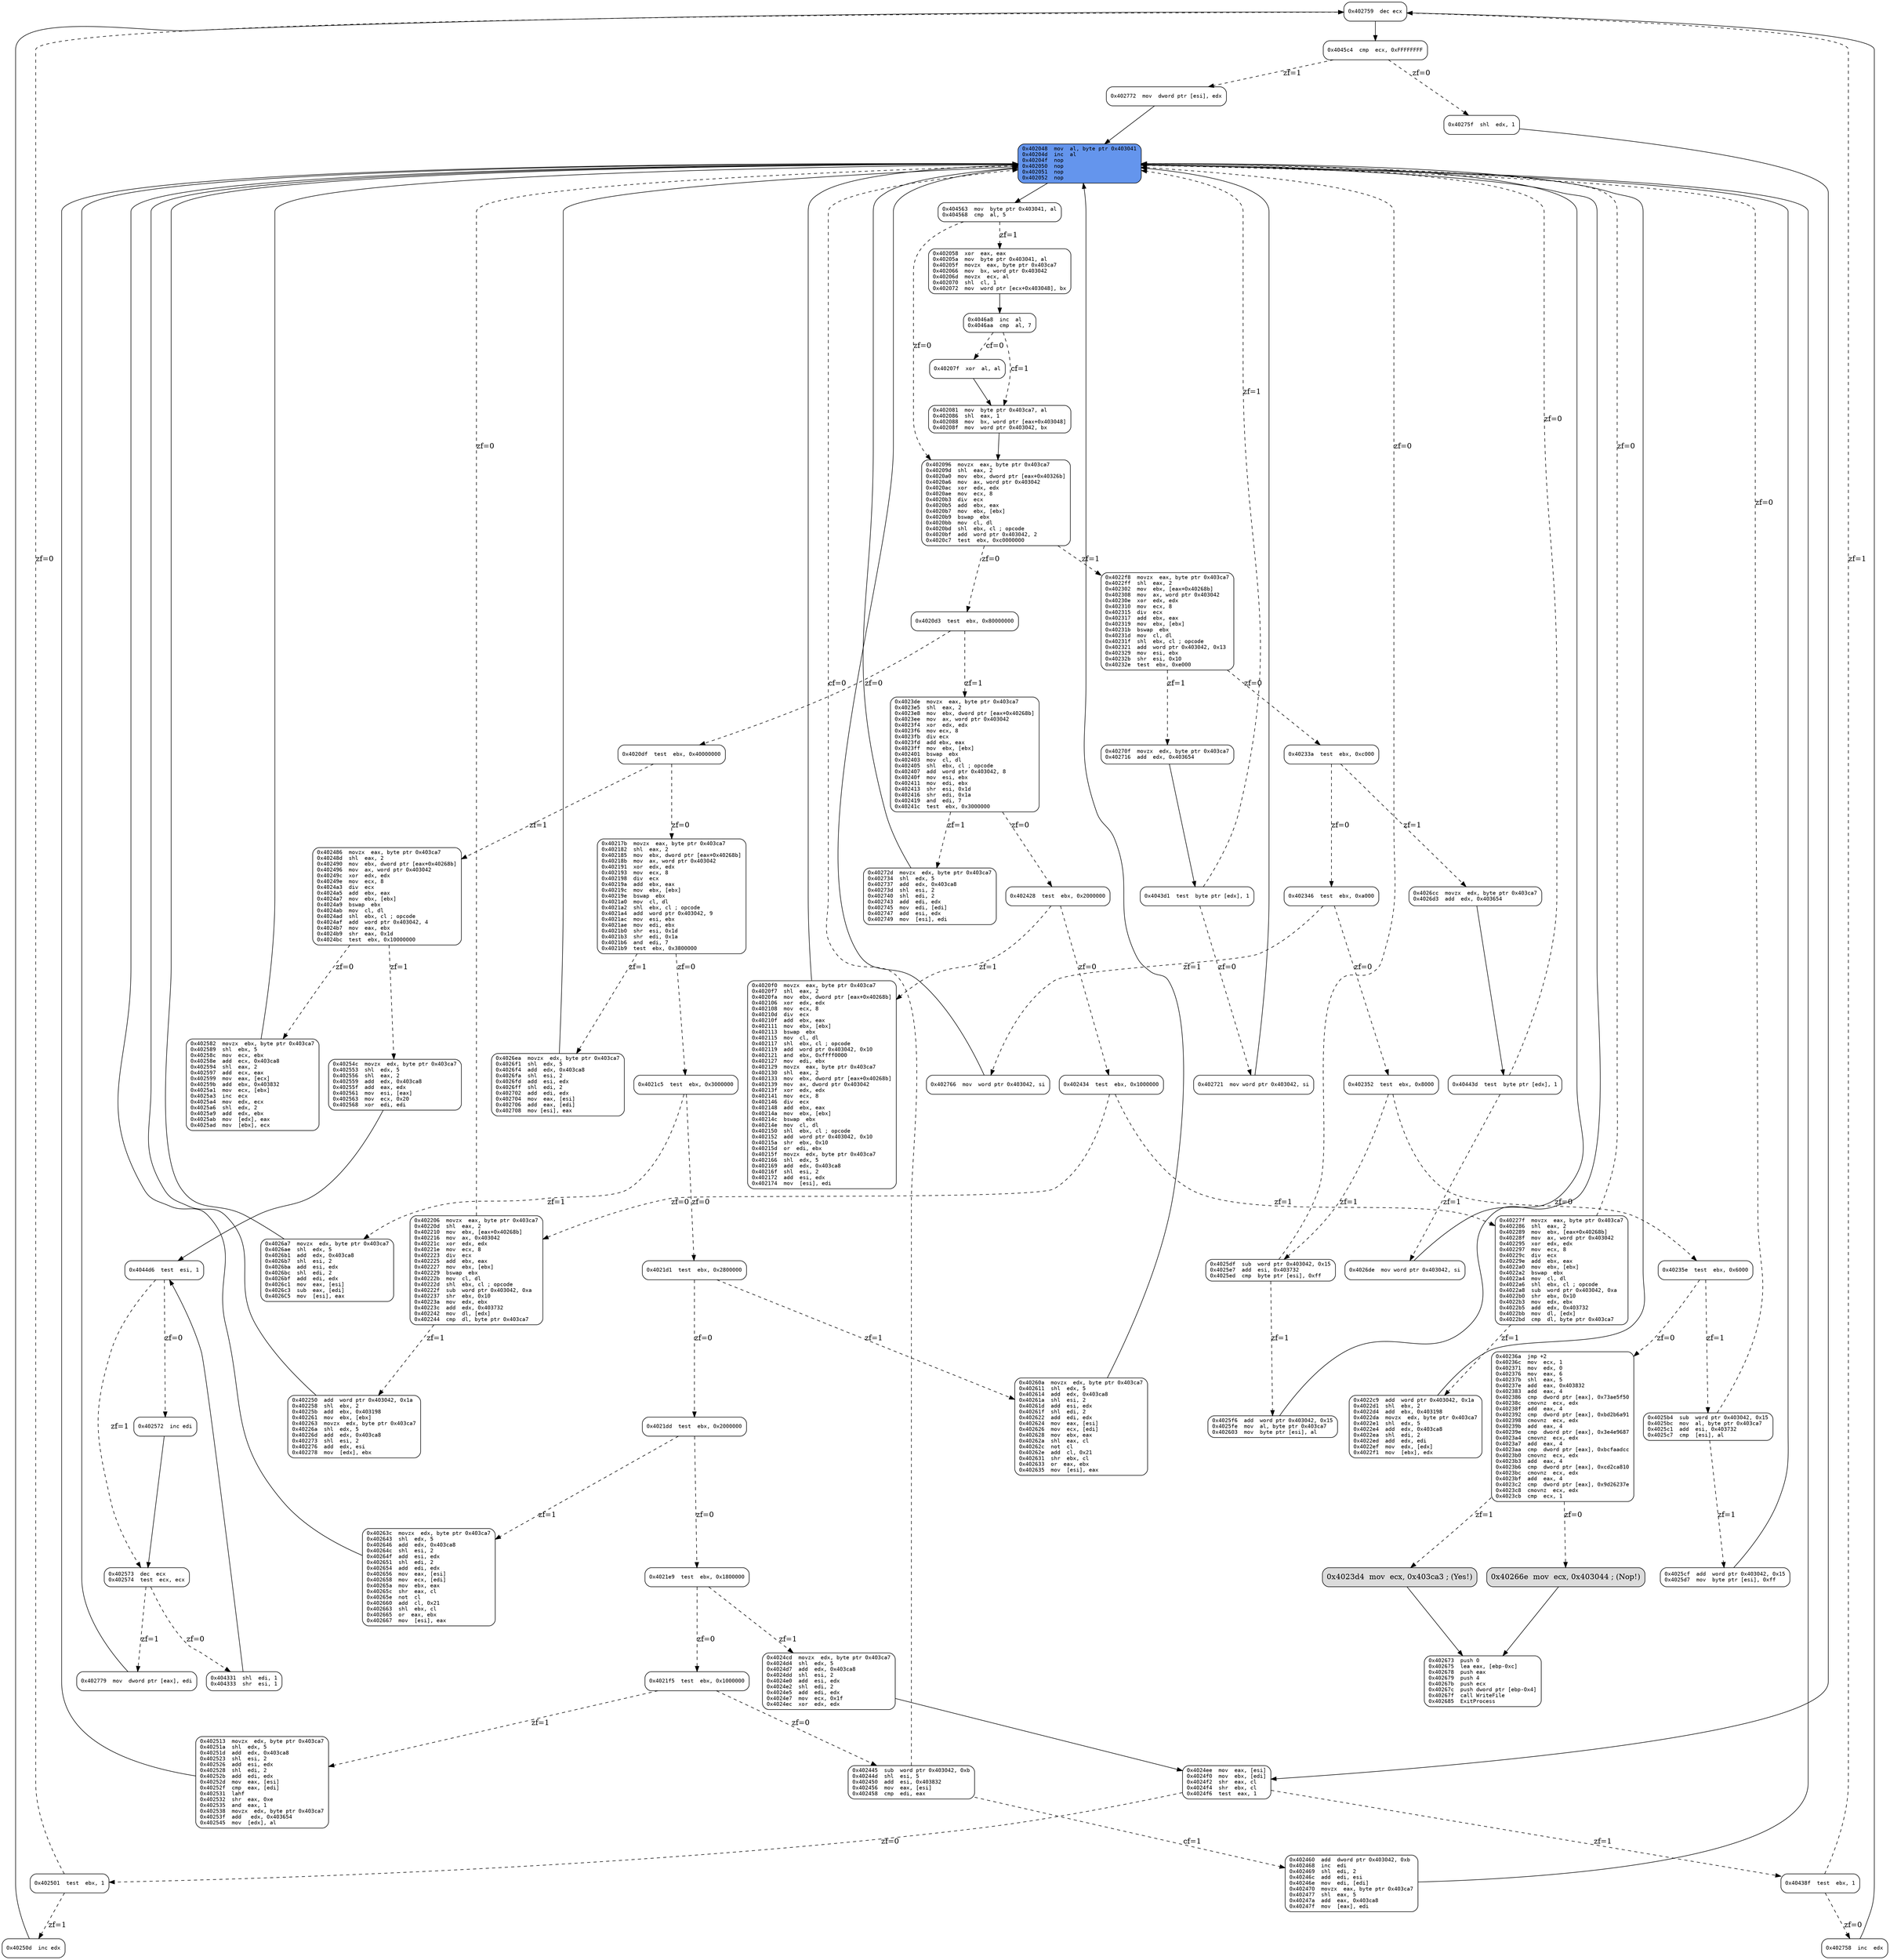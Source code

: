 digraph G {
  0 [
     shape=box, style=rounded,
     label="0x402759  dec ecx\l", fontname="Inconsolata",
     fontsize=10.0
     ];
  1 [
     shape=box, style=rounded,
     label="0x40275f  shl  edx, 1\l", fontname="Inconsolata",
     fontsize=10.0
     ];
  2 [
     shape=box, style=rounded, label="0x402758  inc  edx\l",
     fontname="Inconsolata",
     fontsize=10.0
     ];
  
  4 [
     shape=box, style=rounded,
     label="0x402721  mov word ptr 0x403042, si\l",
     fontname="Inconsolata",
     fontsize=10.0
     ];
  6 [
     shape=box, style=rounded,
     label="0x40270f  movzx  edx, byte ptr 0x403ca7\l0x402716  add  edx, 0x403654\l",
     fontname="Inconsolata",
     fontsize=10.0];
  7 [
     shape=box, style=rounded,
     label="0x4026de  mov word ptr 0x403042, si\l",
     fontname="Inconsolata", fontsize=10.0];
  9 [
     shape=box, style=rounded,
     label="0x4026cc  movzx  edx, byte ptr 0x403ca7\l0x4026d3  add  edx, 0x403654\l",
     fontname="Inconsolata", fontsize=10.0
     ];
  10 [
      shape=box, style=rounded,
      label="0x4025df  sub  word ptr 0x403042, 0x15\l0x4025e7  add  esi, 0x403732\l0x4025ed  cmp  byte ptr [esi], 0xff\l",
      fontname="Inconsolata", fontsize=10.0];
  11 [
      shape=box, style=rounded,
      label="0x4025f6  add  word ptr 0x403042, 0x15\l0x4025fe  mov  al, byte ptr 0x403ca7\l0x402603  mov  byte ptr [esi], al\l",
      fontname="Inconsolata", fontsize=10.0
      ];
  12 [
      shape=box, style=rounded,
      label="0x4025b4  sub  word ptr 0x403042, 0x15\l0x4025bc  mov  al, byte ptr 0x403ca7\l0x4025c1  add  esi, 0x403732\l0x4025c7  cmp  [esi], al\l",
      fontname="Inconsolata", fontsize=10.0
      ];
  13 [
      shape=box, style=rounded,
      label="0x4025cf  add  word ptr 0x403042, 0x15\l0x4025d7  mov  byte ptr [esi], 0xff\l",
      fontname="Inconsolata", fontsize=10.0
      ];
  14 [
      shape=box, style=rounded,
      label="0x402573  dec  ecx\l0x402574  test  ecx, ecx\l",
      fontname="Inconsolata", fontsize=10.0
      ];
  16 [
      shape=box, style=rounded, label="0x402572  inc edi\l",
      fontname="Inconsolata", fontsize=10.0];
  18 [
      shape=box, style=rounded,
      label="0x40254c  movzx  edx, byte ptr 0x403ca7\l0x402553  shl  edx, 5\l0x402556  shl  eax, 2\l0x402559  add  edx, 0x403ca8\l0x40255f  add  eax, edx\l0x402561  mov  esi, [eax]\l0x402563  mov  ecx, 0x20\l0x402568  xor  edi, edi\l",
      fontname="Inconsolata", fontsize=10.0];
  19 [
      shape=box, style=rounded,
      label="0x402501  test  ebx, 1\l", fontname="Inconsolata", fontsize=10.0
      ];
  20 [
      shape=box, style=rounded,
      label="0x40250d  inc edx\l", fontname="Inconsolata", fontsize=10.0
      ];
  21 [
      shape=box, style=rounded,
      label="0x4024ee  mov  eax, [esi]\l0x4024f0  mov  ebx, [edi]\l0x4024f2  shr  eax, cl\l0x4024f4  shr  ebx, cl\l0x4024f6  test  eax, 1\l",
      fontname="Inconsolata", fontsize=10.0
      ];
  22 [
      shape=box, style=rounded,
      label="0x4024cd  movzx  edx, byte ptr 0x403ca7\l0x4024d4  shl  edx, 5\l0x4024d7  add  edx, 0x403ca8\l0x4024dd  shl  esi, 2\l0x4024e0  add  esi, edx\l0x4024e2  shl  edi, 2\l0x4024e5  add  edi, edx\l0x4024e7  mov  ecx, 0x1f\l0x4024ec  xor  edx, edx\l",
      fontname="Inconsolata", fontsize=10.0
      ];
  23 [
      shape=box, style=rounded,
      label="0x402486  movzx  eax, byte ptr 0x403ca7\l0x40248d  shl  eax, 2\l0x402490  mov  ebx, dword ptr [eax+0x40268b]\l0x402496  mov  ax, word ptr 0x403042\l0x40249c  xor  edx, edx\l0x40249e  mov  ecx, 8\l0x4024a3  div  ecx\l0x4024a5  add  ebx, eax\l0x4024a7  mov  ebx, [ebx]\l0x4024a9  bswap  ebx\l0x4024ab  mov  cl, dl\l0x4024ad  shl  ebx, cl ; opcode\l0x4024af  add  word ptr 0x403042, 4\l0x4024b7  mov  eax, ebx\l0x4024b9  shr  eax, 0x1d\l0x4024bc  test  ebx, 0x10000000\l",
      fontname="Inconsolata", fontsize=10.0
      ];
  25 [
      shape=box, style=rounded,
      label="0x402445  sub  word ptr 0x403042, 0xb\l0x40244d  shl  esi, 5\l0x402450  add  esi, 0x403832\l0x402456  mov  eax, [esi]\l0x402458  cmp  edi, eax\l",
      fontname="Inconsolata", fontsize=10.0];
  26 [
      shape=box, style=rounded,
      label="0x402460  add  dword ptr 0x403042, 0xb\l0x402468  inc  edi\l0x402469  shl  edi, 2\l0x40246c  add  edi, esi\l0x40246e  mov  edi, [edi]\l0x402470  movzx  eax, byte ptr 0x403ca7\l0x402477  shl  eax, 5\l0x40247a  add  eax, 0x403ca8\l0x40247f  mov  [eax], edi\l",
      fontname="Inconsolata", fontsize=10.0];
  27 [
      shape=box, style=rounded,
      label="0x402434  test  ebx, 0x1000000\l",
      fontname="Inconsolata", fontsize=10.0];
  29 [
      shape=box, style=rounded,
      label="0x402428  test  ebx, 0x2000000\l",
      fontname="Inconsolata", fontsize=10.0];
  30 [
      shape=box, style=rounded,
      label="0x4023de  movzx  eax, byte ptr 0x403ca7\l0x4023e5  shl  eax, 2\l0x4023e8  mov  ebx, dword ptr [eax+0x40268b]\l0x4023ee  mov  ax, word ptr 0x403042\l0x4023f4  xor  edx, edx\l0x4023f6  mov ecx, 8\l0x4023fb  div ecx\l0x4023fd  add ebx, eax\l0x4023ff  mov  ebx, [ebx]\l0x402401  bswap  ebx\l0x402403  mov  cl, dl\l0x402405  shl  ebx, cl ; opcode\l0x402407  add  word ptr 0x403042, 8\l0x40240f  mov  esi, ebx\l0x402411  mov  edi, ebx\l0x402413  shr  esi, 0x1d\l0x402416  shr  edi, 0x1a\l0x402419  and  edi, 7\l0x40241c  test  ebx, 0x3000000\l",
      fontname="Inconsolata", fontsize=10.0
      ];
  31 [
      shape=box, style=rounded,
      label="0x40236a  jmp +2\l0x40236c  mov  ecx, 1\l0x402371  mov  edx, 0\l0x402376  mov  eax, 6\l0x40237b  shl  eax, 5\l0x40237e  add  eax, 0x403832\l0x402383  add  eax, 4\l0x402386  cmp  dword ptr [eax], 0x73ae5f50\l0x40238c  cmovnz  ecx, edx\l0x40238f  add  eax, 4\l0x402392  cmp  dword ptr [eax], 0xbd2b6a91\l0x402398  cmovnz  ecx, edx\l0x40239b  add  eax, 4\l0x40239e  cmp  dword ptr [eax], 0x3e4e9687\l0x4023a4  cmovnz  ecx, edx\l0x4023a7  add  eax, 4\l0x4023aa  cmp  dword ptr [eax], 0xbcfaadcc\l0x4023b0  cmovnz  ecx, edx\l0x4023b3  add  eax, 4\l0x4023b6  cmp  dword ptr [eax], 0xcd2ca810\l0x4023bc  cmovnz  ecx, edx\l0x4023bf  add  eax, 4\l0x4023c2  cmp  dword ptr [eax], 0x9d26237e\l0x4023c8  cmovnz  ecx, edx\l0x4023cb  cmp  ecx, 1\l",
      fontname="Inconsolata", fontsize=10.0
      ];
  32 [
      shape=box, style="rounded,filled",
      fillcolor="gainsboro",
      label="0x4023d4  mov  ecx, 0x403ca3 ; (Yes!)\l"
      ];
  33 [
      shape=box, style=rounded,
      label="0x40235e  test  ebx, 0x6000\l",
      fontname="Inconsolata", fontsize=10.0
      ];
  34 [
      shape=box, style=rounded,
      label="0x402352  test  ebx, 0x8000\l", fontname="Inconsolata",
      fontsize=10.0
      ];
  35 [
      shape=box, style=rounded,
      label="0x402346  test  ebx, 0xa000\l",
      fontname="Inconsolata", fontsize=10.0
      ];
  36 [
      shape=box, style=rounded, label="0x40233a  test  ebx, 0xc000\l",
      fontname="Inconsolata", fontsize=10.0
      ];
  37 [
      shape=box, style=rounded,
      label="0x4022f8  movzx  eax, byte ptr 0x403ca7\l0x4022ff  shl  eax, 2\l0x402302  mov  ebx, [eax+0x40268b]\l0x402308  mov  ax, word ptr 0x403042\l0x40230e  xor  edx, edx\l0x402310  mov  ecx, 8\l0x402315  div  ecx\l0x402317  add  ebx, eax\l0x402319  mov  ebx, [ebx]\l0x40231b  bswap  ebx\l0x40231d  mov  cl, dl\l0x40231f  shl  ebx, cl ; opcode\l0x402321  add  word ptr 0x403042, 0x13\l0x402329  mov  esi, ebx\l0x40232b  shr  esi, 0x10\l0x40232e  test  ebx, 0xe000\l",
      fontname="Inconsolata", fontsize=10.0
      ];
  38 [
      shape=box, style=rounded,
      label="0x40227f  movzx  eax, byte ptr 0x403ca7\l0x402286  shl  eax, 2\l0x402289  mov  ebx, [eax+0x40268b]\l0x40228f  mov  ax, word ptr 0x403042\l0x402295  xor  edx, edx\l0x402297  mov  ecx, 8\l0x40229c  div  ecx\l0x40229e  add  ebx, eax\l0x4022a0  mov  ebx, [ebx]\l0x4022a2  bswap  ebx\l0x4022a4  mov  cl, dl\l0x4022a6  shl  ebx, cl ; opcode\l0x4022a8  sub  word ptr 0x403042, 0xa\l0x4022b0  shr  ebx, 0x10\l0x4022b3  mov  edx, ebx\l0x4022b5  add  edx, 0x403732\l0x4022bb  mov  dl, [edx]\l0x4022bd  cmp  dl, byte ptr 0x403ca7\l",
      fontname="Inconsolata", fontsize=10.0
      ];
  39 [
      shape=box, style=rounded,
      label="0x4022c9  add  word ptr 0x403042, 0x1a\l0x4022d1  shl  ebx, 2\l0x4022d4  add  ebx, 0x403198\l0x4022da  movzx  edx, byte ptr 0x403ca7\l0x4022e1  shl  edx, 5\l0x4022e4  add  edx, 0x403ca8\l0x4022ea  shl  edi, 2\l0x4022ed  add  edx, edi\l0x4022ef  mov  edx, [edx]\l0x4022f1  mov  [ebx], edx\l",
      fontname="Inconsolata", fontsize=10.0
      ];
  40 [
      shape=box, style=rounded,
      label="0x402206  movzx  eax, byte ptr 0x403ca7\l0x40220d  shl  eax, 2\l0x402210  mov  ebx, [eax+0x40268b]\l0x402216  mov  ax, 0x403042\l0x40221c  xor  edx, edx\l0x40221e  mov  ecx, 8\l0x402223  div  ecx\l0x402225  add  ebx, eax\l0x402227  mov  ebx, [ebx]\l0x402229  bswap  ebx\l0x40222b  mov  cl, dl\l0x40222d  shl  ebx, cl ; opcode\l0x40222f  sub  word ptr 0x403042, 0xa\l0x402237  shr  ebx, 0x10\l0x40223a  mov  edx, ebx\l0x40223c  add  edx, 0x403732\l0x402242  mov  dl, [edx]\l0x402244  cmp  dl, byte ptr 0x403ca7\l",
      fontname="Inconsolata", fontsize=10.0
      ];
  41 [
      shape=box, style=rounded,
      label="0x402250  add  word ptr 0x403042, 0x1a\l0x402258  shl  ebx, 2\l0x40225b  add  ebx, 0x403198\l0x402261  mov  ebx, [ebx]\l0x402263  movzx  edx, byte ptr 0x403ca7\l0x40226a  shl  edx, 5\l0x40226d  add  edx, 0x403ca8\l0x402273  shl  esi, 2\l0x402276  add  edx, esi\l0x402278  mov  [edx], ebx\l",
      fontname="Inconsolata", fontsize=10.0
      ];
  42 [
      shape=box, style=rounded,
      label="0x4021f5  test  ebx, 0x1000000",
      fontname="Inconsolata", fontsize=10.0
      ];
  44 [
      shape=box, style=rounded,
      label="0x4021e9  test  ebx, 0x1800000\l",
      fontname="Inconsolata", fontsize=10.0
      ];
  45 [
      shape=box, style=rounded,
      label="0x4021dd  test  ebx, 0x2000000\l",
      fontname="Inconsolata", fontsize=10.0
      ];
  46 [
      shape=box, style=rounded,
      label="0x4021d1  test  ebx, 0x2800000\l",
      fontname="Inconsolata", fontsize=10.0
      ];
  47 [
      shape=box, style=rounded,
      label="0x4021c5  test  ebx, 0x3000000\l",
      fontname="Inconsolata", fontsize=10.0
      ];
  48 [
      shape=box, style=rounded,
      label="0x40217b  movzx  eax, byte ptr 0x403ca7\l0x402182  shl  eax, 2\l0x402185  mov  ebx, dword ptr [eax+0x40268b]\l0x40218b  mov  ax, word ptr 0x403042\l0x402191  xor  edx, edx\l0x402193  mov  ecx, 8\l0x402198  div  ecx\l0x40219a  add  ebx, eax\l0x40219c  mov  ebx, [ebx]\l0x40219e  bswap  ebx\l0x4021a0  mov  cl, dl\l0x4021a2  shl  ebx, cl ; opcode\l0x4021a4  add  word ptr 0x403042, 9\l0x4021ac  mov  esi, ebx\l0x4021ae  mov  edi, ebx\l0x4021b0  shr  esi, 0x1d\l0x4021b3  shr  edi, 0x1a\l0x4021b6  and  edi, 7\l0x4021b9  test  ebx, 0x3800000\l",
      fontname="Inconsolata", fontsize=10.0
      ];
  49 [
      shape=box, style=rounded,
      label="0x4020df  test  ebx, 0x40000000\l",
      fontname="Inconsolata", fontsize=10.0
      ];
  51 [
      shape=box, style=rounded,
      label="0x4020d3  test  ebx, 0x80000000\l",
      fontname="Inconsolata", fontsize=10.0
      ];
  52 [
      shape=box, style=rounded,
      label="0x402096  movzx  eax, byte ptr 0x403ca7\l0x40209d  shl  eax, 2\l0x4020a0  mov  ebx, dword ptr [eax+0x40326b]\l0x4020a6  mov  ax, word ptr 0x403042\l0x4020ac  xor  edx, edx\l0x4020ae  mov  ecx, 8\l0x4020b3  div  ecx\l0x4020b5  add  ebx, eax\l0x4020b7  mov  ebx, [ebx]\l0x4020b9  bswap  ebx\l0x4020bb  mov  cl, dl\l0x4020bd  shl  ebx, cl ; opcode\l0x4020bf  add  word ptr 0x403042, 2\l0x4020c7  test  ebx, 0xc0000000\l",
      fontname="Inconsolata", fontsize=10.0
      ];
  53 [
      shape=box, style=rounded,
      label="0x402081  mov  byte ptr 0x403ca7, al\l0x402086  shl  eax, 1\l0x402088  mov  bx, word ptr [eax+0x403048]\l0x40208f  mov  word ptr 0x403042, bx\l",
      fontname="Inconsolata", fontsize=10.0
      ];
  54 [
      shape=box, style=rounded,
      label="0x40207f  xor  al, al\l",
      fontname="Inconsolata", fontsize=10.0];
  55 [
      shape=box, style=rounded,
      label="0x402058  xor  eax, eax\l0x40205a  mov  byte ptr 0x403041, al\l0x40205f  movzx  eax, byte ptr 0x403ca7\l0x402066  mov  bx, word ptr 0x403042\l0x40206d  movzx  ecx, al\l0x402070  shl  cl, 1\l0x402072  mov  word ptr [ecx+0x403048], bx\l",
      fontname="Inconsolata",
      fontsize=10.0
      ];
  56 [
      shape=box, style="filled,rounded",
      fillcolor=cornflowerblue,
      label="0x402048  mov  al, byte ptr 0x403041\l0x40204d  inc  al\l0x40204f  nop\l0x402050  nop\l0x402051  nop\l0x402052  nop\l",
      fontname="Inconsolata", fontsize=10.0
      ];
  57 [
      shape=box, style=rounded,
      label="0x402779  mov  dword ptr [eax], edi\l",
      fontname="Inconsolata", fontsize=10.0];
  58 [
      shape=box, style=rounded,
      label="0x402772  mov  dword ptr [esi], edx\l",
      fontname="Inconsolata", fontsize=10.0
      ];
  59 [
      shape=box, style=rounded,
      label="0x402766  mov  word ptr 0x403042, si\l",
      fontname="Inconsolata", fontsize=10.0];
  60 [
      shape=box, style=rounded,
      label="0x40272d  movzx  edx, byte ptr 0x403ca7\l0x402734  shl  edx, 5\l0x402737  add  edx, 0x403ca8\l0x40273d  shl  esi, 2\l0x402740  shl  edi, 2\l0x402743  add  edi, edx\l0x402745  mov  edi, [edi]\l0x402747  add  esi, edx\l0x402749  mov  [esi], edi\l",
      fontname="Inconsolata", fontsize=10.0
      ];
  61 [
      shape=box, style=rounded,
      label="0x4026ea  movzx  edx, byte ptr 0x403ca7\l0x4026f1  shl  edx, 5\l0x4026f4  add  edx, 0x403ca8\l0x4026fa  shl  esi, 2\l0x4026fd  add  esi, edx\l0x4026ff  shl  edi, 2\l0x402702  add  edi, edx\l0x402704  mov  eax, [esi]\l0x402706  add  eax, [edi]\l0x402708  mov [esi], eax\l",
      fontname="Inconsolata", fontsize=10.0
      ];
  62 [
      shape=box, style=rounded,
      label="0x4026a7  movzx  edx, byte ptr 0x403ca7\l0x4026ae  shl  edx, 5\l0x4026b1  add  edx, 0x403ca8\l0x4026b7  shl  esi, 2\l0x4026ba  add  esi, edx\l0x4026bc  shl  edi, 2\l0x4026bf  add  edi, edx\l0x4026c1  mov  eax, [esi]\l0x4026c3  sub  eax, [edi]\l0x4026C5  mov  [esi], eax\l",
      fontname="Inconsolata", fontsize=10.0
      ];
  63 [
      shape=box, style=rounded,
      label="0x40263c  movzx  edx, byte ptr 0x403ca7\l0x402643  shl  edx, 5\l0x402646  add  edx, 0x403ca8\l0x40264c  shl  esi, 2\l0x40264f  add  esi, edx\l0x402651  shl  edi, 2\l0x402654  add  edi, edx\l0x402656  mov  eax, [esi]\l0x402658  mov  ecx, [edi]\l0x40265a  mov  ebx, eax\l0x40265c  shr  eax, cl\l0x40265e  not  cl\l0x402660  add  cl, 0x21\l0x402663  shl  ebx, cl\l0x402665  or  eax, ebx\l0x402667  mov  [esi], eax\l",
      fontname="Inconsolata", fontsize=10.0
      ];
  64 [
      shape=box, style=rounded,
      label="0x40260a  movzx  edx, byte ptr 0x403ca7\l0x402611  shl  edx, 5\l0x402614  add  edx, 0x403ca8\l0x40261a  shl  esi, 2\l0x40261d  add  esi, edx\l0x40261f  shl  edi, 2\l0x402622  add  edi, edx\l0x402624  mov  eax, [esi]\l0x402626  mov  ecx, [edi]\l0x402628  mov  ebx, eax\l0x40262a  shl  eax, cl\l0x40262c  not  cl\l0x40262e  add  cl, 0x21\l0x402631  shr  ebx, cl\l0x402633  or  eax, ebx\l0x402635  mov  [esi], eax\l",
      fontname="Inconsolata", fontsize=10.0
      ];
  65 [
      shape=box, style=rounded,
      label="0x402582  movzx  ebx, byte ptr 0x403ca7\l0x402589  shl  ebx, 5\l0x40258c  mov  ecx, ebx\l0x40258e  add  ecx, 0x403ca8\l0x402594  shl  eax, 2\l0x402597  add  ecx, eax\l0x402599  mov  eax, [ecx]\l0x40259b  add  ebx, 0x403832\l0x4025a1  mov  ecx, [ebx]\l0x4025a3  inc  ecx\l0x4025a4  mov  edx, ecx\l0x4025a6  shl  edx, 2\l0x4025a9  add  edx, ebx\l0x4025ab  mov  [edx], eax\l0x4025ad  mov  [ebx], ecx\l",
      fontname="Inconsolata", fontsize=10.0
      ];
  66 [
      shape=box, style=rounded,
      label="0x402513  movzx  edx, byte ptr 0x403ca7\l0x40251a  shl  edx, 5\l0x40251d  add  edx, 0x403ca8\l0x402523  shl  esi, 2\l0x402526  add  esi, edx\l0x402528  shl  edi, 2\l0x40252b  add  edi, edx\l0x40252d  mov  eax, [esi]\l0x40252f  cmp  eax, [edi]\l0x402531  lahf\l0x402532  shr  eax, 0xe\l0x402535  and  eax, 1\l0x402538  movzx  edx, byte ptr 0x403ca7\l0x40253f  add   edx, 0x403654\l0x402545  mov  [edx], al\l",
      fontname="Inconsolata", fontsize=10.0
      ];
  67 [
      shape=box, style=rounded,
      label="0x4020f0  movzx  eax, byte ptr 0x403ca7\l0x4020f7  shl  eax, 2\l0x4020fa  mov  ebx, dword ptr [eax+0x40268b]\l0x402106  xor  edx, edx\l0x402108  mov  ecx, 8\l0x40210d  div  ecx\l0x40210f  add  ebx, eax\l0x402111  mov  ebx, [ebx]\l0x402113  bswap  ebx\l0x402115  mov  cl, dl\l0x402117  shl  ebx, cl ; opcode\l0x402119  add  word ptr 0x403042, 0x10\l0x402121  and  ebx, 0xffff0000\l0x402127  mov  edi, ebx\l0x402129  movzx  eax, byte ptr 0x403ca7\l0x402130  shl  eax, 2\l0x402133  mov  ebx, dword ptr [eax+0x40268b]\l0x402139  mov  ax, dword ptr 0x403042\l0x40213f  xor  edx, edx\l0x402141  mov  ecx, 8\l0x402146  div  ecx\l0x402148  add  ebx, eax\l0x40214a  mov  ebx, [ebx]\l0x40214c  bswap  ebx\l0x40214e  mov  cl, dl\l0x402150  shl  ebx, cl ; opcode\l0x402152  add  word ptr 0x403042, 0x10\l0x40215a  shr  ebx, 0x10\l0x40215d  or  edi, ebx\l0x40215f  movzx  edx, byte ptr 0x403ca7\l0x402166  shl  edx, 5\l0x402169  add  edx, 0x403ca8\l0x40216f  shl  esi, 2\l0x402172  add  esi, edx\l0x402174  mov  [esi], edi\l",
      fontname="Inconsolata", fontsize=10.0];
  69 [
      shape=box,
      style="filled,rounded",
      fillcolor="gainsboro", label="0x40266e  mov  ecx, 0x403044 ; (Nop!)\l"
      ];
  70 [
      shape=box, style=rounded,
      label="0x404563  mov  byte ptr 0x403041, al\l0x404568  cmp  al, 5\l",
      fontname="Inconsolata", fontsize=10.0
      ];
  71 [
      shape=box, style=rounded,
      label="0x4046a8  inc  al\l0x4046aa  cmp  al, 7\l",
      fontname="Inconsolata", fontsize=10.0
      ];
  72 [
      shape=box, style=rounded,
      label="0x4044d6  test  esi, 1\l",
      fontname="Inconsolata", fontsize=10.0
      ];
  73 [
      shape=box, style=rounded,
      label="0x404331  shl  edi, 1\l0x404333  shr  esi, 1\l",
      fontname="Inconsolata", fontsize=10.0
      ];
  74 [
      shape=box, style=rounded,
      label="0x4043d1  test  byte ptr [edx], 1\l",
      fontname="Inconsolata", fontsize=10.0
      ];
  75 [
      shape=box, style=rounded,
      label="0x40438f  test  ebx, 1\l",
      fontname="Inconsolata", fontsize=10.0];
  76 [
      shape=box, style=rounded,
      label="0x4045c4  cmp  ecx, 0xFFFFFFFF\l",
      fontname="Inconsolata", fontsize=10.0
      ];
  77 [
      shape=box, style=rounded,
      label="0x40443d  test  byte ptr [edx], 1\l",
      fontname="Inconsolata", fontsize=10.0
      ];
  78 [
      shape=box, style=rounded,
      label="0x402673  push 0\l0x402675  lea eax, [ebp-0xc]\l0x402678  push eax\l0x402679  push 4\l0x40267b  push ecx\l0x40267c  push dword ptr [ebp-0x4]\l0x40267f  call WriteFile\l0x402685  ExitProcess\l",
      fontname="Inconsolata", fontsize=10.0
      ];
  69 -> 78 [ label="", style="solid"];
  32 -> 78 [ label="", stype="solid"];
  56 -> 70 [ label="", style="solid"];
  55 -> 71 [ label="", style="solid"];
  6 -> 74 [ label="", style="solid"];
  0 -> 76 [ label="", style="solid"];
  76 -> 1 [ label="zf=0", style="dashed"];
  76 -> 58 [ label="zf=1", style="dashed"];
  1 -> 21 [ label="", style="solid"];
  2 -> 0 [ label="", style="solid"];
  75 -> 2 [ label="zf=0", style="dashed"];
  75 -> 0 [ label="zf=1", style="dashed"];
  4 -> 56 [ label="", style="solid"];
  74 -> 4 [ label="zf=0", style="dashed"];
  74 -> 56 [ label="zf=1", style="dashed"];
  7 -> 56 [ label="", style="solid"];
  9 -> 77 [label="", style="solid"];
  77 -> 7 [ label="zf=1", style="dashed"];
  77 -> 56 [ label="zf=0", style="dashed"];
  10 -> 11 [ label="zf=1", style="dashed"];
  10 -> 56 [ label="zf=0", style="dashed"];
  11 -> 56 [ label="", style="solid"];
  12 -> 13 [ label="zf=1", style="dashed"];
  12 -> 56 [ label="zf=0", style="dashed"];
  13 -> 56 [ label="", style="solid"];
  14 -> 73 [ label="zf=0", style="dashed"];
  14 -> 57 [ label="zf=1", style="dashed"];
  73 -> 72 [ label="", style="solid"];
  16 -> 14 [ label="", style="solid"];
  72 -> 16 [ label="zf=0", style="dashed"];
  72 -> 14 [ label="zf=1", style="dashed"];
  18 -> 72 [ label="", style="solid"];
  19 -> 20 [ label="zf=1", style="dashed"];
  19 -> 0 [ label="zf=0", style="dashed"];
  20 -> 0 [ label="", style="solid"];
  21 -> 19 [ label="zf=0", style="dashed"];
  21 -> 75 [ label="zf=1", style="dashed"];
  22 -> 21 [ label="", style="solid"];
  23 -> 65 [ label="zf=0", style="dashed"];
  23 -> 18 [ label="zf=1", style="dashed"];
  25 -> 26 [ label="cf=1", style="dashed"];
  25 -> 56 [ label="cf=0", style="dashed"];
  26 -> 56 [ label="", style="solid"];
  27 -> 40 [ label="zf=0", style="dashed"];
  27 -> 38 [ label="zf=1", style="dashed"];
  29 -> 27 [ label="zf=0", style="dashed"];
  29 -> 67 [ label="zf=1", style="dashed"];
  30 -> 29 [ label="zf=0", style="dashed"];
  30 -> 60 [ label="zf=1", style="dashed"];
  31 -> 32 [ label="zf=1", style="dashed"];
  31 -> 69 [ label="zf=0", style="dashed"];
  33 -> 31 [ label="zf=0", style="dashed"];
  33 -> 12 [ label="zf=1", style="dashed"];
  34 -> 33 [ label="zf=0", style="dashed"];
  34 -> 10 [ label="zf=1", style="dashed"];
  35 -> 34 [ label="zf=0", style="dashed"];
  35 -> 59 [ label="zf=1", style="dashed"];
  36 -> 35 [ label="zf=0", style="dashed"];
  36 -> 9 [ label="zf=1", style="dashed"];
  37 -> 36 [ label="zf=0", style="dashed"];
  37 -> 6 [ label="zf=1", style="dashed"];
  38 -> 39 [ label="zf=1", style="dashed"];
  38 -> 56 [ label="zf=0", style="dashed"];
  39 -> 56 [ label="", style="solid"];
  40 -> 41 [ label="zf=1", style="dashed"];
  40 -> 56 [ label="zf=0", style="dashed"];
  41 -> 56 [ label="", style="solid"];
  42 -> 25 [ label="zf=0", style="dashed"];
  42 -> 66 [ label="zf=1", style="dashed"];
  44 -> 42 [ label="zf=0", style="dashed"];
  44 -> 22 [ label="zf=1", style="dashed"];
  45 -> 44 [ label="zf=0", style="dashed"];
  45 -> 63 [ label="zf=1", style="dashed"];
  46 -> 45 [ label="zf=0", style="dashed"];
  46 -> 64 [ label="zf=1", style="dashed"];
  47 -> 46 [ label="zf=0", style="dashed"];
  47 -> 62 [ label="zf=1", style="dashed"];
  48 -> 47 [ label="zf=0", style="dashed"];
  48 -> 61 [ label="zf=1", style="dashed"];
  49 -> 48 [ label="zf=0", style="dashed"];
  49 -> 23 [ label="zf=1", style="dashed"];
  51 -> 49 [ label="zf=0", style="dashed"];
  51 -> 30 [ label="zf=1", style="dashed"];
  52 -> 51 [ label="zf=0", style="dashed"];
  52 -> 37 [ label="zf=1", style="dashed"];
  53 -> 52 [ label="", style="solid"];
  54 -> 53 [ label="", style="solid"];
  71 -> 54 [ label="cf=0", style="dashed"];
  71 -> 53 [ label="cf=1", style="dashed"];
  70 -> 55 [ label="zf=1", style="dashed"];
  70 -> 52 [ label="zf=0", style="dashed"];
  57 -> 56 [ label="", style="solid"];
  58 -> 56 [ label="", style="solid"];
  59 -> 56 [ label="", style="solid"];
  60 -> 56 [ label="", style="solid"];
  61 -> 56 [ label="", style="solid"];
  62 -> 56 [ label="", style="solid"];
  63 -> 56 [ label="", style="solid"];
  64 -> 56 [ label="", style="solid"];
  65 -> 56 [ label="", style="solid"];
  66 -> 56 [ label="", style="solid"];
  67 -> 56 [ label="", style="solid"];
}
